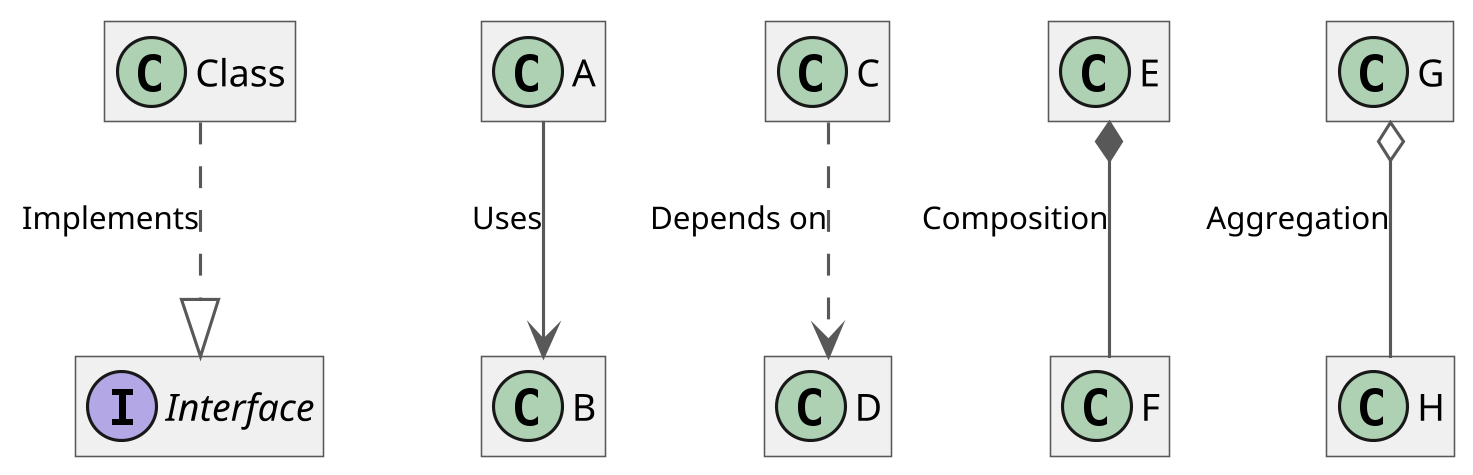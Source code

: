 @startuml Explanation
skinparam classAttributeIconSize 0
skinparam classFontSize 16
skinparam classFontName Trebuchet MS
skinparam classBackgroundColor #F0F0F0
skinparam classBorderColor #585858
skinparam classArrowColor #585858
skinparam wrapWidth 400
skinparam RoundCorner 0
skinparam DefaultFontName Trebuchet MS
skinparam DefaultFontSize 16
skinparam ClassFontSize 16
skinparam TitleFontSize 20
skinparam notefontsize 10
skinparam NoteBackgroundColor #F0F0F0
skinparam ClassAttributeFontSize 12
skinparam ClassStereotypeFontSize 10
skinparam ArrowFontSize 10
skinparam Dpi 300
skinparam svgAntiAlias true
skinparam Linetype ortho
skinparam Nodesep 50
skinparam ranksep 75
skinparam groupInheritance 2
skinparam packageStyle Rectangle

top to bottom direction

class Class
interface Interface

Class ..|> Interface : Implements

class A
class B

A --> B : Uses

class C
class D

C ..> D : Depends on

class E
class F

E *-- F : Composition

class G
class H

G o-- H : Aggregation

hide members
@enduml